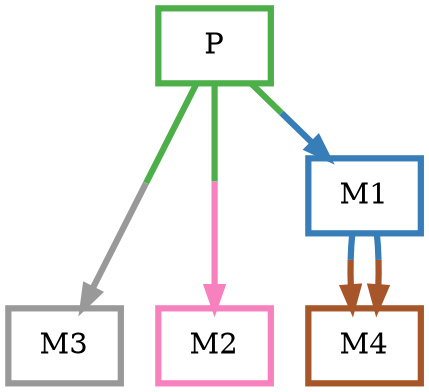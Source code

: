 digraph barS {
	{
		rank=same
	0 [shape=box,penwidth=3,colorscheme=set19,color=3,label="P"]
	}
	{
		rank=same
		4 [shape=box,penwidth=3,colorscheme=set19,color=7,label="M4"]
		3 [shape=box,penwidth=3,colorscheme=set19,color=9,label="M3"]
		2 [shape=box,penwidth=3,colorscheme=set19,color=8,label="M2"]
	}
	1 [shape=box,penwidth=3,colorscheme=set19,color=2,label="M1"]
	1 -> 4 [penwidth=3,colorscheme=set19,color="2;0.5:7"]
	1 -> 4 [penwidth=3,colorscheme=set19,color="2;0.5:7"]
	0 -> 3 [penwidth=3,colorscheme=set19,color="3;0.5:9"]
	0 -> 2 [penwidth=3,colorscheme=set19,color="3;0.5:8"]
	0 -> 1 [penwidth=3,colorscheme=set19,color="3;0.5:2"]
}
